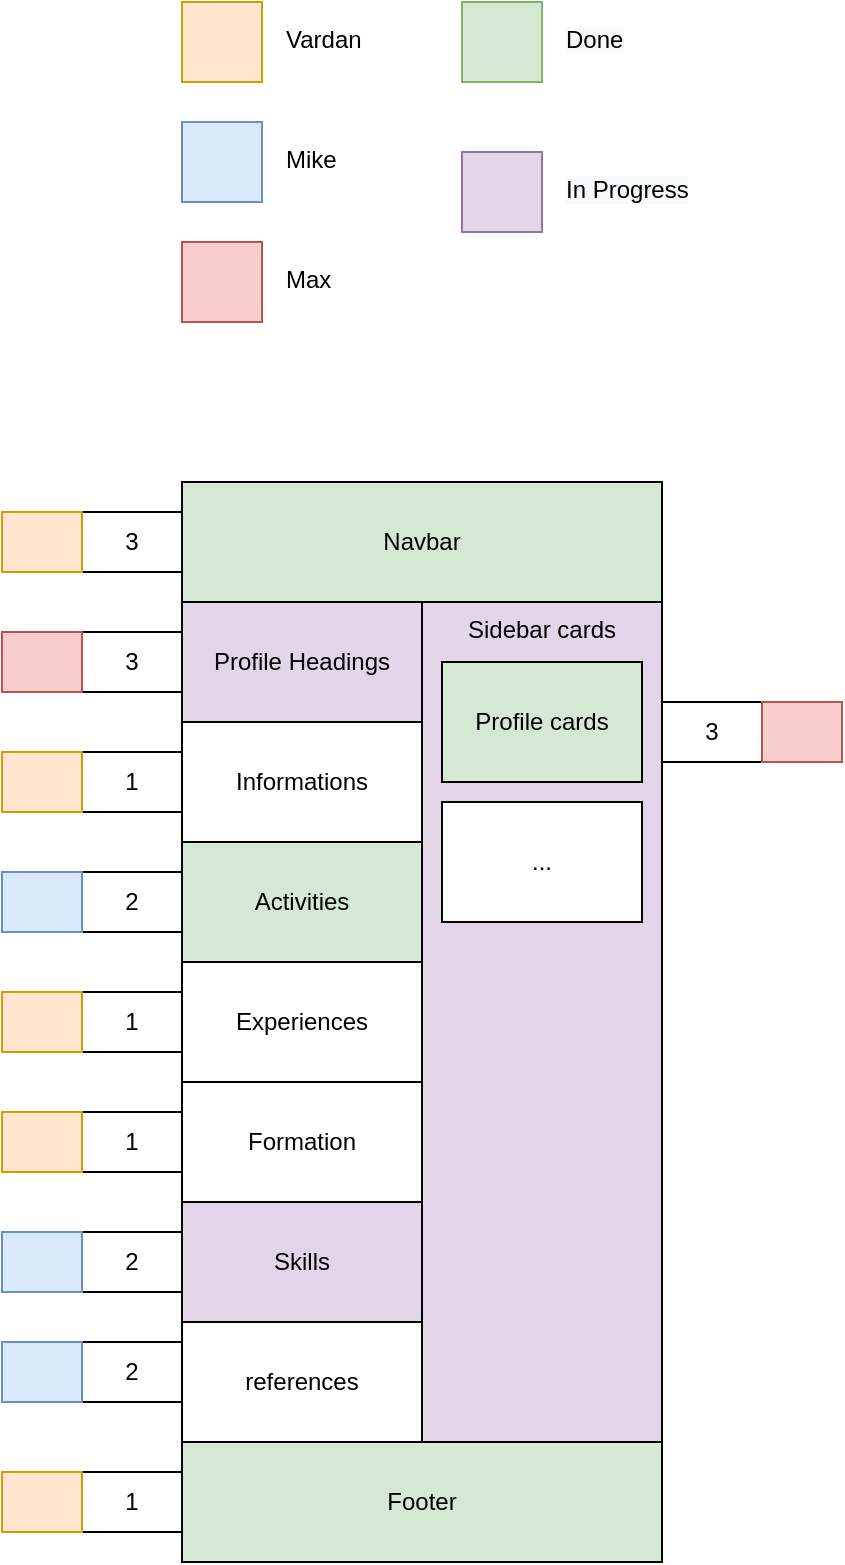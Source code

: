 <mxfile compressed="false" version="14.6.13" type="device">
  <diagram id="RKKCbuWFXUTvwM_k07z_" name="Page-1">
    <mxGraphModel dx="2031" dy="1111" grid="1" gridSize="10" guides="1" tooltips="1" connect="1" arrows="1" fold="1" page="1" pageScale="1" pageWidth="2336" pageHeight="1654" math="0" shadow="0">
      <root>
        <mxCell id="0" />
        <mxCell id="1" parent="0" />
        <mxCell id="ddxZkmj4-rbbM2WaYGvC-1" value="Navbar" style="rounded=0;whiteSpace=wrap;html=1;fillColor=#d5e8d4;" vertex="1" parent="1">
          <mxGeometry x="150" y="260" width="240" height="60" as="geometry" />
        </mxCell>
        <mxCell id="ddxZkmj4-rbbM2WaYGvC-2" value="Profile Headings" style="rounded=0;whiteSpace=wrap;html=1;fillColor=#e1d5e7;" vertex="1" parent="1">
          <mxGeometry x="150" y="320" width="120" height="60" as="geometry" />
        </mxCell>
        <mxCell id="ddxZkmj4-rbbM2WaYGvC-3" value="Informations" style="rounded=0;whiteSpace=wrap;html=1;" vertex="1" parent="1">
          <mxGeometry x="150" y="380" width="120" height="60" as="geometry" />
        </mxCell>
        <mxCell id="ddxZkmj4-rbbM2WaYGvC-4" value="Sidebar cards" style="rounded=0;whiteSpace=wrap;html=1;verticalAlign=top;fillColor=#e1d5e7;" vertex="1" parent="1">
          <mxGeometry x="270" y="320" width="120" height="420" as="geometry" />
        </mxCell>
        <mxCell id="ddxZkmj4-rbbM2WaYGvC-5" value="Activities" style="rounded=0;whiteSpace=wrap;html=1;fillColor=#d5e8d4;" vertex="1" parent="1">
          <mxGeometry x="150" y="440" width="120" height="60" as="geometry" />
        </mxCell>
        <mxCell id="ddxZkmj4-rbbM2WaYGvC-6" value="Experiences" style="rounded=0;whiteSpace=wrap;html=1;" vertex="1" parent="1">
          <mxGeometry x="150" y="500" width="120" height="60" as="geometry" />
        </mxCell>
        <mxCell id="ddxZkmj4-rbbM2WaYGvC-7" value="Formation" style="rounded=0;whiteSpace=wrap;html=1;" vertex="1" parent="1">
          <mxGeometry x="150" y="560" width="120" height="60" as="geometry" />
        </mxCell>
        <mxCell id="ddxZkmj4-rbbM2WaYGvC-8" value="Skills" style="rounded=0;whiteSpace=wrap;html=1;fillColor=#e1d5e7;" vertex="1" parent="1">
          <mxGeometry x="150" y="620" width="120" height="60" as="geometry" />
        </mxCell>
        <mxCell id="ddxZkmj4-rbbM2WaYGvC-9" value="references" style="rounded=0;whiteSpace=wrap;html=1;" vertex="1" parent="1">
          <mxGeometry x="150" y="680" width="120" height="60" as="geometry" />
        </mxCell>
        <mxCell id="ddxZkmj4-rbbM2WaYGvC-10" value="Profile cards" style="rounded=0;whiteSpace=wrap;html=1;fillColor=#d5e8d4;" vertex="1" parent="1">
          <mxGeometry x="280" y="350" width="100" height="60" as="geometry" />
        </mxCell>
        <mxCell id="ddxZkmj4-rbbM2WaYGvC-11" value="..." style="rounded=0;whiteSpace=wrap;html=1;" vertex="1" parent="1">
          <mxGeometry x="280" y="420" width="100" height="60" as="geometry" />
        </mxCell>
        <mxCell id="ddxZkmj4-rbbM2WaYGvC-21" value="2" style="rounded=0;whiteSpace=wrap;html=1;" vertex="1" parent="1">
          <mxGeometry x="100" y="635" width="50" height="30" as="geometry" />
        </mxCell>
        <mxCell id="ddxZkmj4-rbbM2WaYGvC-22" value="3" style="rounded=0;whiteSpace=wrap;html=1;" vertex="1" parent="1">
          <mxGeometry x="390" y="370" width="50" height="30" as="geometry" />
        </mxCell>
        <mxCell id="ddxZkmj4-rbbM2WaYGvC-23" value="2" style="rounded=0;whiteSpace=wrap;html=1;" vertex="1" parent="1">
          <mxGeometry x="100" y="690" width="50" height="30" as="geometry" />
        </mxCell>
        <mxCell id="ddxZkmj4-rbbM2WaYGvC-24" value="1" style="rounded=0;whiteSpace=wrap;html=1;" vertex="1" parent="1">
          <mxGeometry x="100" y="515" width="50" height="30" as="geometry" />
        </mxCell>
        <mxCell id="ddxZkmj4-rbbM2WaYGvC-25" value="1" style="rounded=0;whiteSpace=wrap;html=1;" vertex="1" parent="1">
          <mxGeometry x="100" y="575" width="50" height="30" as="geometry" />
        </mxCell>
        <mxCell id="ddxZkmj4-rbbM2WaYGvC-30" value="3" style="rounded=0;whiteSpace=wrap;html=1;" vertex="1" parent="1">
          <mxGeometry x="100" y="275" width="50" height="30" as="geometry" />
        </mxCell>
        <mxCell id="ddxZkmj4-rbbM2WaYGvC-31" value="3" style="rounded=0;whiteSpace=wrap;html=1;" vertex="1" parent="1">
          <mxGeometry x="100" y="335" width="50" height="30" as="geometry" />
        </mxCell>
        <mxCell id="ddxZkmj4-rbbM2WaYGvC-32" value="1" style="rounded=0;whiteSpace=wrap;html=1;" vertex="1" parent="1">
          <mxGeometry x="100" y="395" width="50" height="30" as="geometry" />
        </mxCell>
        <mxCell id="ddxZkmj4-rbbM2WaYGvC-33" value="2" style="rounded=0;whiteSpace=wrap;html=1;" vertex="1" parent="1">
          <mxGeometry x="100" y="455" width="50" height="30" as="geometry" />
        </mxCell>
        <mxCell id="ddxZkmj4-rbbM2WaYGvC-35" value="" style="rounded=0;whiteSpace=wrap;html=1;fillColor=#f8cecc;strokeColor=#b85450;" vertex="1" parent="1">
          <mxGeometry x="440" y="370" width="40" height="30" as="geometry" />
        </mxCell>
        <mxCell id="ddxZkmj4-rbbM2WaYGvC-36" value="" style="rounded=0;whiteSpace=wrap;html=1;fillColor=#ffe6cc;strokeColor=#d79b00;" vertex="1" parent="1">
          <mxGeometry x="60" y="275" width="40" height="30" as="geometry" />
        </mxCell>
        <mxCell id="ddxZkmj4-rbbM2WaYGvC-37" value="" style="rounded=0;whiteSpace=wrap;html=1;fillColor=#f8cecc;strokeColor=#b85450;" vertex="1" parent="1">
          <mxGeometry x="60" y="335" width="40" height="30" as="geometry" />
        </mxCell>
        <mxCell id="ddxZkmj4-rbbM2WaYGvC-38" value="" style="rounded=0;whiteSpace=wrap;html=1;fillColor=#ffe6cc;strokeColor=#d79b00;" vertex="1" parent="1">
          <mxGeometry x="60" y="395" width="40" height="30" as="geometry" />
        </mxCell>
        <mxCell id="ddxZkmj4-rbbM2WaYGvC-39" value="" style="rounded=0;whiteSpace=wrap;html=1;fillColor=#dae8fc;strokeColor=#6c8ebf;" vertex="1" parent="1">
          <mxGeometry x="60" y="455" width="40" height="30" as="geometry" />
        </mxCell>
        <mxCell id="ddxZkmj4-rbbM2WaYGvC-40" value="" style="rounded=0;whiteSpace=wrap;html=1;fillColor=#ffe6cc;strokeColor=#d79b00;" vertex="1" parent="1">
          <mxGeometry x="60" y="575" width="40" height="30" as="geometry" />
        </mxCell>
        <mxCell id="ddxZkmj4-rbbM2WaYGvC-41" value="" style="rounded=0;whiteSpace=wrap;html=1;fillColor=#ffe6cc;strokeColor=#d79b00;" vertex="1" parent="1">
          <mxGeometry x="60" y="515" width="40" height="30" as="geometry" />
        </mxCell>
        <mxCell id="ddxZkmj4-rbbM2WaYGvC-42" value="" style="rounded=0;whiteSpace=wrap;html=1;fillColor=#dae8fc;strokeColor=#6c8ebf;" vertex="1" parent="1">
          <mxGeometry x="60" y="635" width="40" height="30" as="geometry" />
        </mxCell>
        <mxCell id="ddxZkmj4-rbbM2WaYGvC-43" value="" style="rounded=0;whiteSpace=wrap;html=1;fillColor=#dae8fc;strokeColor=#6c8ebf;" vertex="1" parent="1">
          <mxGeometry x="60" y="690" width="40" height="30" as="geometry" />
        </mxCell>
        <mxCell id="ddxZkmj4-rbbM2WaYGvC-51" value="" style="rounded=0;whiteSpace=wrap;html=1;fillColor=#d5e8d4;strokeColor=#82b366;" vertex="1" parent="1">
          <mxGeometry x="290" y="20" width="40" height="40" as="geometry" />
        </mxCell>
        <mxCell id="ddxZkmj4-rbbM2WaYGvC-52" value="" style="rounded=0;whiteSpace=wrap;html=1;fillColor=#e1d5e7;strokeColor=#9673a6;" vertex="1" parent="1">
          <mxGeometry x="290" y="95" width="40" height="40" as="geometry" />
        </mxCell>
        <mxCell id="ddxZkmj4-rbbM2WaYGvC-53" value="&lt;meta charset=&quot;utf-8&quot;&gt;&lt;span style=&quot;color: rgb(0, 0, 0); font-family: helvetica; font-size: 12px; font-style: normal; font-weight: 400; letter-spacing: normal; text-align: center; text-indent: 0px; text-transform: none; word-spacing: 0px; background-color: rgb(248, 249, 250); display: inline; float: none;&quot;&gt;Done&lt;/span&gt;" style="text;whiteSpace=wrap;html=1;" vertex="1" parent="1">
          <mxGeometry x="340" y="25" width="50" height="30" as="geometry" />
        </mxCell>
        <mxCell id="ddxZkmj4-rbbM2WaYGvC-54" value="&lt;span style=&quot;color: rgb(0 , 0 , 0) ; font-family: &amp;#34;helvetica&amp;#34; ; font-size: 12px ; font-style: normal ; font-weight: 400 ; letter-spacing: normal ; text-align: center ; text-indent: 0px ; text-transform: none ; word-spacing: 0px ; background-color: rgb(248 , 249 , 250) ; display: inline ; float: none&quot;&gt;In Progress&lt;/span&gt;" style="text;whiteSpace=wrap;html=1;" vertex="1" parent="1">
          <mxGeometry x="340" y="100" width="70" height="30" as="geometry" />
        </mxCell>
        <mxCell id="ddxZkmj4-rbbM2WaYGvC-55" value="Footer" style="rounded=0;whiteSpace=wrap;html=1;fillColor=#d5e8d4;" vertex="1" parent="1">
          <mxGeometry x="150" y="740" width="240" height="60" as="geometry" />
        </mxCell>
        <mxCell id="ddxZkmj4-rbbM2WaYGvC-56" value="1" style="rounded=0;whiteSpace=wrap;html=1;" vertex="1" parent="1">
          <mxGeometry x="100" y="755" width="50" height="30" as="geometry" />
        </mxCell>
        <mxCell id="ddxZkmj4-rbbM2WaYGvC-57" value="" style="rounded=0;whiteSpace=wrap;html=1;fillColor=#ffe6cc;strokeColor=#d79b00;" vertex="1" parent="1">
          <mxGeometry x="60" y="755" width="40" height="30" as="geometry" />
        </mxCell>
        <mxCell id="ddxZkmj4-rbbM2WaYGvC-58" value="" style="rounded=0;whiteSpace=wrap;html=1;fillColor=#ffe6cc;strokeColor=#d79b00;" vertex="1" parent="1">
          <mxGeometry x="150" y="20" width="40" height="40" as="geometry" />
        </mxCell>
        <mxCell id="ddxZkmj4-rbbM2WaYGvC-59" value="&lt;div style=&quot;text-align: center&quot;&gt;&lt;span&gt;&lt;font face=&quot;helvetica&quot;&gt;Vardan&lt;/font&gt;&lt;/span&gt;&lt;/div&gt;" style="text;whiteSpace=wrap;html=1;" vertex="1" parent="1">
          <mxGeometry x="200" y="25" width="70" height="30" as="geometry" />
        </mxCell>
        <mxCell id="ddxZkmj4-rbbM2WaYGvC-60" value="" style="rounded=0;whiteSpace=wrap;html=1;fillColor=#dae8fc;strokeColor=#6c8ebf;" vertex="1" parent="1">
          <mxGeometry x="150" y="80" width="40" height="40" as="geometry" />
        </mxCell>
        <mxCell id="ddxZkmj4-rbbM2WaYGvC-61" value="&lt;div style=&quot;text-align: center&quot;&gt;&lt;span&gt;&lt;font face=&quot;helvetica&quot;&gt;Mike&lt;/font&gt;&lt;/span&gt;&lt;/div&gt;" style="text;whiteSpace=wrap;html=1;" vertex="1" parent="1">
          <mxGeometry x="200" y="85" width="70" height="30" as="geometry" />
        </mxCell>
        <mxCell id="ddxZkmj4-rbbM2WaYGvC-62" value="" style="rounded=0;whiteSpace=wrap;html=1;fillColor=#f8cecc;strokeColor=#b85450;" vertex="1" parent="1">
          <mxGeometry x="150" y="140" width="40" height="40" as="geometry" />
        </mxCell>
        <mxCell id="ddxZkmj4-rbbM2WaYGvC-63" value="&lt;div style=&quot;text-align: center&quot;&gt;&lt;span&gt;&lt;font face=&quot;helvetica&quot;&gt;Max&lt;/font&gt;&lt;/span&gt;&lt;/div&gt;" style="text;whiteSpace=wrap;html=1;" vertex="1" parent="1">
          <mxGeometry x="200" y="145" width="70" height="30" as="geometry" />
        </mxCell>
      </root>
    </mxGraphModel>
  </diagram>
</mxfile>
